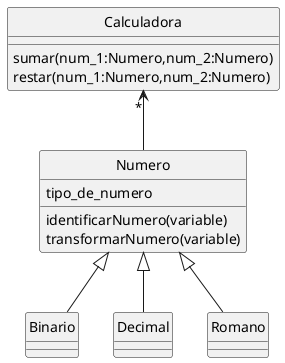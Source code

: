@startuml
hide circle

class Calculadora{
sumar(num_1:Numero,num_2:Numero)
restar(num_1:Numero,num_2:Numero)
}

class Numero{
tipo_de_numero
identificarNumero(variable)
transformarNumero(variable)
}

class Binario
class Decimal
class Romano

Calculadora"*"<--Numero
Numero <|-- Binario
Numero <|-- Decimal
Numero <|-- Romano


@enduml